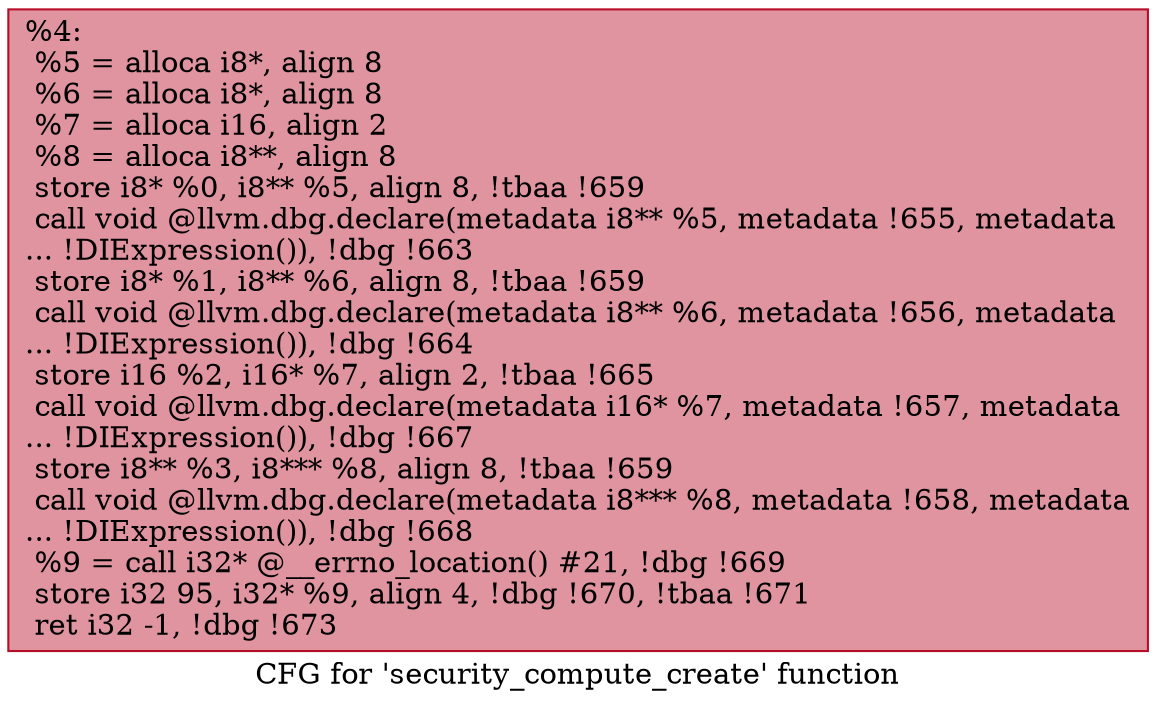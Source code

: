 digraph "CFG for 'security_compute_create' function" {
	label="CFG for 'security_compute_create' function";

	Node0x2690010 [shape=record,color="#b70d28ff", style=filled, fillcolor="#b70d2870",label="{%4:\l  %5 = alloca i8*, align 8\l  %6 = alloca i8*, align 8\l  %7 = alloca i16, align 2\l  %8 = alloca i8**, align 8\l  store i8* %0, i8** %5, align 8, !tbaa !659\l  call void @llvm.dbg.declare(metadata i8** %5, metadata !655, metadata\l... !DIExpression()), !dbg !663\l  store i8* %1, i8** %6, align 8, !tbaa !659\l  call void @llvm.dbg.declare(metadata i8** %6, metadata !656, metadata\l... !DIExpression()), !dbg !664\l  store i16 %2, i16* %7, align 2, !tbaa !665\l  call void @llvm.dbg.declare(metadata i16* %7, metadata !657, metadata\l... !DIExpression()), !dbg !667\l  store i8** %3, i8*** %8, align 8, !tbaa !659\l  call void @llvm.dbg.declare(metadata i8*** %8, metadata !658, metadata\l... !DIExpression()), !dbg !668\l  %9 = call i32* @__errno_location() #21, !dbg !669\l  store i32 95, i32* %9, align 4, !dbg !670, !tbaa !671\l  ret i32 -1, !dbg !673\l}"];
}
